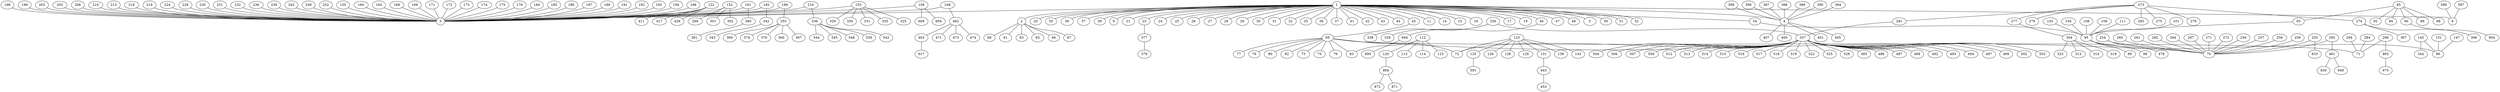 strict graph "" {
	graph ["edge"="{}",
		file="/Users/felicedeluca/Developer/UofA/mlgd/pipeline/impred/tmp_workspace/eucore/set2/layers/EUcore_Layer_8_drawing_improved.dot",
		"graph"="{'file': '/Users/felicedeluca/Developer/UofA/mlgd/pipeline/impred/tmp_workspace/eucore/set2/layers/EUcore_Layer_8_drawing_improved.dot'}",
		"node"="{'height': '', 'level': '', 'pos': '', 'width': ''}"
	];
	1	 [height=0.05,
		level=1,
		pos="7.57,-5616.57",
		width=0.05];
	11	 [height=0.05,
		level=1,
		pos="4996.59,-11034.67",
		width=0.05];
	1 -- 11;
	14	 [height=0.05,
		level=1,
		pos="-3781.22,-3482.44",
		width=0.05];
	1 -- 14;
	15	 [height=0.05,
		level=1,
		pos="-3898.43,-8057.79",
		width=0.05];
	1 -- 15;
	16	 [level=2,
		pos="318.54,-7829.94"];
	1 -- 16;
	17	 [height=0.05,
		level=1,
		pos="-1100.79,-3803.15",
		width=0.05];
	1 -- 17;
	19	 [level=2,
		pos="-2280.70,-6554.32"];
	1 -- 19;
	2	 [height=0.05,
		level=1,
		pos="-4876.56,-2733.58",
		width=0.05];
	1 -- 2;
	20	 [height=0.05,
		level=1,
		pos="-2894.02,-5503.12",
		width=0.05];
	1 -- 20;
	21	 [level=2,
		pos="-2273.79,-4661.39"];
	1 -- 21;
	23	 [height=0.05,
		level=1,
		pos="-1239.34,-9520.22",
		width=0.05];
	1 -- 23;
	24	 [level=2,
		pos="2174.21,-6540.05"];
	1 -- 24;
	25	 [level=2,
		pos="2178.89,-5675.60"];
	1 -- 25;
	26	 [level=2,
		pos="-2569.17,-3786.03"];
	1 -- 26;
	27	 [level=2,
		pos="-1179.01,-3606.13"];
	1 -- 27;
	28	 [height=0.05,
		level=1,
		pos="-2763.69,-2295.33",
		width=0.05];
	1 -- 28;
	29	 [level=2,
		pos="2229.00,-4061.60"];
	1 -- 29;
	3	 [height=0.05,
		level=1,
		pos="-254.42,-143.61",
		width=0.05];
	1 -- 3;
	30	 [height=0.05,
		level=1,
		pos="2998.79,-6287.83",
		width=0.05];
	1 -- 30;
	31	 [level=2,
		pos="1063.95,-2939.88"];
	1 -- 31;
	32	 [height=0.05,
		level=1,
		pos="-1498.06,-8111.49",
		width=0.05];
	1 -- 32;
	35	 [height=0.05,
		level=1,
		pos="-2655.69,-4939.78",
		width=0.05];
	1 -- 35;
	36	 [height=0.05,
		level=1,
		pos="-2084.76,-5965.16",
		width=0.05];
	1 -- 36;
	37	 [height=0.05,
		level=1,
		pos="2558.47,-4883.56",
		width=0.05];
	1 -- 37;
	4	 [height=0.05,
		level=1,
		pos="-2832.13,-11981.74",
		width=0.05];
	1 -- 4;
	41	 [height=0.05,
		level=1,
		pos="-120.76,-8688.07",
		width=0.05];
	1 -- 41;
	42	 [height=0.05,
		level=1,
		pos="-3619.57,-5378.24",
		width=0.05];
	1 -- 42;
	43	 [height=0.05,
		level=1,
		pos="-3287.28,-4352.95",
		width=0.05];
	1 -- 43;
	44	 [height=0.05,
		level=1,
		pos="-511.56,-7720.16",
		width=0.05];
	1 -- 44;
	45	 [height=0.05,
		level=1,
		pos="-5624.84,387.15",
		width=0.05];
	1 -- 45;
	46	 [height=0.05,
		level=1,
		pos="4401.13,-7197.55",
		width=0.05];
	1 -- 46;
	47	 [level=2,
		pos="-1693.70,-3456.98"];
	1 -- 47;
	48	 [height=0.05,
		level=1,
		pos="4555.14,-3317.63",
		width=0.05];
	1 -- 48;
	5	 [level=2,
		pos="-800.31,-2770.59"];
	1 -- 5;
	50	 [height=0.05,
		level=1,
		pos="-2888.46,-3512.56",
		width=0.05];
	1 -- 50;
	51	 [height=0.05,
		level=1,
		pos="-2867.22,-7033.76",
		width=0.05];
	1 -- 51;
	52	 [height=0.05,
		level=1,
		pos="-1946.67,-3920.06",
		width=0.05];
	1 -- 52;
	54	 [height=0.05,
		level=1,
		pos="-1082.07,-3267.51",
		width=0.05];
	1 -- 54;
	55	 [height=0.05,
		level=1,
		pos="2062.30,-3224.58",
		width=0.05];
	1 -- 55;
	56	 [level=2,
		pos="-2239.48,-5104.01"];
	1 -- 56;
	57	 [level=2,
		pos="-1696.16,-7113.89"];
	1 -- 57;
	59	 [height=0.05,
		level=1,
		pos="3076.23,-3629.86",
		width=0.05];
	1 -- 59;
	6	 [height=0.05,
		level=1,
		pos="7821.01,-7004.82",
		width=0.05];
	1 -- 6;
	9	 [height=0.05,
		level=1,
		pos="2319.75,-10103.43",
		width=0.05];
	1 -- 9;
	101	 [level=2,
		pos="-7818.68,2185.78"];
	95	 [height=0.05,
		level=1,
		pos="-7183.32,3064.95",
		width=0.05];
	101 -- 95;
	103	 [height=0.05,
		level=1,
		pos="-7428.19,6743.09",
		width=0.05];
	103 -- 95;
	104	 [height=0.05,
		level=1,
		pos="-6219.03,5532.56",
		width=0.05];
	104 -- 95;
	108	 [level=2,
		pos="-6891.71,5111.96"];
	108 -- 95;
	109	 [height=0.05,
		level=1,
		pos="-8146.47,5264.72",
		width=0.05];
	109 -- 95;
	111	 [height=0.05,
		level=1,
		pos="-7811.55,4720.56",
		width=0.05];
	111 -- 95;
	112	 [height=0.05,
		level=1,
		pos="-6822.98,11444.08",
		width=0.05];
	113	 [height=0.05,
		level=1,
		pos="-5277.98,12260.01",
		width=0.05];
	112 -- 113;
	114	 [height=0.05,
		level=1,
		pos="-6732.04,10653.67",
		width=0.05];
	112 -- 114;
	115	 [level=2,
		pos="-7261.86,13200.04"];
	112 -- 115;
	120	 [height=0.05,
		level=1,
		pos="-4739.92,13997.12",
		width=0.05];
	112 -- 120;
	83	 [height=0.05,
		level=1,
		pos="-10551.62,8870.47",
		width=0.05];
	112 -- 83;
	868	 [level=2,
		pos="-3266.42,14441.21"];
	120 -- 868;
	122	 [height=0.05,
		level=1,
		pos="-3837.67,4613.61",
		width=0.05];
	122 -- 3;
	411	 [level=2,
		pos="-4340.50,6181.21"];
	122 -- 411;
	417	 [height=0.05,
		level=1,
		pos="-3743.08,6813.09",
		width=0.05];
	122 -- 417;
	428	 [level=2,
		pos="-2913.51,5918.89"];
	122 -- 428;
	123	 [height=0.05,
		level=1,
		pos="-17395.91,2079.76",
		width=0.05];
	125	 [level=2,
		pos="-20288.81,412.50"];
	123 -- 125;
	126	 [level=2,
		pos="-17271.37,597.84"];
	123 -- 126;
	128	 [level=2,
		pos="-15565.07,3402.52"];
	123 -- 128;
	129	 [height=0.05,
		level=1,
		pos="-15754.20,2944.97",
		width=0.05];
	123 -- 129;
	131	 [level=2,
		pos="-18200.02,3054.13"];
	123 -- 131;
	139	 [level=2,
		pos="-16846.44,4090.16"];
	123 -- 139;
	143	 [level=2,
		pos="-19028.77,2526.67"];
	123 -- 143;
	72	 [height=0.05,
		level=1,
		pos="-12470.07,1206.11",
		width=0.05];
	123 -- 72;
	591	 [level=2,
		pos="-21339.10,854.93"];
	125 -- 591;
	443	 [level=2,
		pos="-21053.95,2625.00"];
	131 -- 443;
	145	 [level=2,
		pos="-7345.01,8438.57"];
	344	 [level=2,
		pos="-7764.09,9616.54"];
	145 -- 344;
	96	 [height=0.05,
		level=1,
		pos="-9531.72,6233.97",
		width=0.05];
	145 -- 96;
	147	 [level=2,
		pos="-9659.07,5374.03"];
	147 -- 96;
	151	 [height=0.05,
		level=1,
		pos="-9206.02,7913.39",
		width=0.05];
	151 -- 96;
	152	 [height=0.05,
		level=1,
		pos="2040.91,6074.63",
		width=0.05];
	299	 [height=0.05,
		level=1,
		pos="3207.19,6683.68",
		width=0.05];
	152 -- 299;
	152 -- 3;
	301	 [level=2,
		pos="2884.06,5882.37"];
	152 -- 301;
	302	 [level=2,
		pos="1956.99,6911.95"];
	152 -- 302;
	153	 [height=0.05,
		level=1,
		pos="4353.69,4061.44",
		width=0.05];
	153 -- 3;
	325	 [height=0.05,
		level=1,
		pos="5944.67,1496.87",
		width=0.05];
	153 -- 325;
	329	 [level=2,
		pos="5162.32,2390.26"];
	153 -- 329;
	330	 [level=2,
		pos="4383.66,2537.88"];
	153 -- 330;
	331	 [level=2,
		pos="5796.84,2684.86"];
	153 -- 331;
	335	 [height=0.05,
		level=1,
		pos="5905.20,2436.35",
		width=0.05];
	153 -- 335;
	155	 [level=2,
		pos="-1137.90,4300.88"];
	155 -- 3;
	156	 [level=2,
		pos="1226.65,4441.52"];
	156 -- 3;
	604	 [level=2,
		pos="141.18,4217.11"];
	156 -- 604;
	608	 [level=2,
		pos="154.63,4752.08"];
	156 -- 608;
	160	 [height=0.05,
		level=1,
		pos="1830.58,3904.12",
		width=0.05];
	160 -- 3;
	164	 [level=2,
		pos="2834.05,763.03"];
	164 -- 3;
	168	 [height=0.05,
		level=1,
		pos="1720.13,5041.34",
		width=0.05];
	168 -- 3;
	169	 [level=2,
		pos="211.12,-1203.25"];
	169 -- 3;
	171	 [level=2,
		pos="-3283.04,277.10"];
	171 -- 3;
	172	 [level=2,
		pos="-2349.25,985.13"];
	172 -- 3;
	173	 [level=2,
		pos="2713.66,-787.31"];
	173 -- 3;
	174	 [height=0.05,
		level=1,
		pos="2529.95,220.36",
		width=0.05];
	174 -- 3;
	175	 [level=2,
		pos="40.45,1923.28"];
	175 -- 3;
	179	 [level=2,
		pos="-1707.79,2144.19"];
	179 -- 3;
	181	 [height=0.05,
		level=1,
		pos="-1116.99,5931.62",
		width=0.05];
	181 -- 3;
	380	 [height=0.05,
		level=1,
		pos="148.63,7714.51",
		width=0.05];
	181 -- 380;
	182	 [height=0.05,
		level=1,
		pos="-783.84,5016.89",
		width=0.05];
	182 -- 3;
	342	 [level=2,
		pos="43.16,5555.17"];
	182 -- 342;
	184	 [level=2,
		pos="-106.73,1967.75"];
	184 -- 3;
	185	 [level=2,
		pos="820.96,-417.34"];
	185 -- 3;
	186	 [level=2,
		pos="1899.86,2065.89"];
	186 -- 3;
	187	 [height=0.05,
		level=1,
		pos="635.38,269.88",
		width=0.05];
	187 -- 3;
	188	 [height=0.05,
		level=1,
		pos="3199.34,3318.03",
		width=0.05];
	188 -- 3;
	355	 [level=2,
		pos="5501.50,8007.13"];
	188 -- 355;
	189	 [level=2,
		pos="910.64,-1678.41"];
	189 -- 3;
	191	 [level=2,
		pos="304.73,-607.12"];
	191 -- 3;
	192	 [level=2,
		pos="1618.21,-103.19"];
	192 -- 3;
	193	 [level=2,
		pos="-1285.31,-444.45"];
	193 -- 3;
	194	 [level=2,
		pos="520.60,516.16"];
	194 -- 3;
	196	 [level=2,
		pos="1494.91,-2219.32"];
	196 -- 3;
	198	 [level=2,
		pos="214.93,-2666.03"];
	198 -- 3;
	199	 [level=2,
		pos="-740.08,-1165.22"];
	199 -- 3;
	61	 [level=2,
		pos="-3979.49,-2058.54"];
	2 -- 61;
	63	 [height=0.05,
		level=1,
		pos="-5417.93,-1218.01",
		width=0.05];
	2 -- 63;
	65	 [level=2,
		pos="-5269.39,-3529.99"];
	2 -- 65;
	66	 [height=0.05,
		level=1,
		pos="-6429.73,196.31",
		width=0.05];
	2 -- 66;
	67	 [height=0.05,
		level=1,
		pos="-4970.69,-633.84",
		width=0.05];
	2 -- 67;
	68	 [height=0.05,
		level=1,
		pos="-4613.31,-1446.73",
		width=0.05];
	2 -- 68;
	203	 [level=2,
		pos="-1031.68,408.53"];
	203 -- 3;
	205	 [height=0.05,
		level=1,
		pos="501.86,-614.32",
		width=0.05];
	205 -- 3;
	206	 [level=2,
		pos="-972.06,1390.27"];
	206 -- 3;
	210	 [height=0.05,
		level=1,
		pos="4290.32,-347.46",
		width=0.05];
	210 -- 3;
	213	 [level=2,
		pos="278.81,-1045.84"];
	213 -- 3;
	216	 [height=0.05,
		level=1,
		pos="-1386.81,7238.85",
		width=0.05];
	216 -- 3;
	536	 [height=0.05,
		level=1,
		pos="3041.37,10328.79",
		width=0.05];
	216 -- 536;
	218	 [height=0.05,
		level=1,
		pos="-1300.48,1148.51",
		width=0.05];
	218 -- 3;
	219	 [level=2,
		pos="937.26,-312.41"];
	219 -- 3;
	224	 [height=0.05,
		level=1,
		pos="544.70,-441.26",
		width=0.05];
	224 -- 3;
	228	 [level=2,
		pos="-511.55,-1063.75"];
	228 -- 3;
	377	 [level=2,
		pos="-486.36,-9952.47"];
	23 -- 377;
	230	 [level=2,
		pos="-9.31,-2129.52"];
	230 -- 3;
	231	 [level=2,
		pos="-1536.17,338.74"];
	231 -- 3;
	232	 [height=0.05,
		level=1,
		pos="744.71,591.50",
		width=0.05];
	232 -- 3;
	236	 [height=0.05,
		level=1,
		pos="3554.75,559.80",
		width=0.05];
	236 -- 3;
	239	 [level=2,
		pos="-1376.44,-924.71"];
	239 -- 3;
	243	 [level=2,
		pos="1323.76,778.66"];
	243 -- 3;
	248	 [height=0.05,
		level=1,
		pos="4512.76,1395.69",
		width=0.05];
	248 -- 3;
	462	 [level=2,
		pos="8788.01,1183.82"];
	248 -- 462;
	249	 [level=2,
		pos="-1261.19,-300.02"];
	249 -- 3;
	252	 [level=2,
		pos="-2214.51,-76.04"];
	252 -- 3;
	254	 [level=2,
		pos="-18580.85,9041.46"];
	478	 [level=2,
		pos="-17597.37,9165.51"];
	254 -- 478;
	70	 [height=0.05,
		level=1,
		pos="-21282.60,8310.50",
		width=0.05];
	254 -- 70;
	255	 [level=2,
		pos="-22540.57,9034.14"];
	633	 [level=2,
		pos="-23228.92,9545.39"];
	255 -- 633;
	255 -- 70;
	256	 [level=2,
		pos="-20345.06,6942.82"];
	256 -- 70;
	257	 [height=0.05,
		level=1,
		pos="-23122.24,10885.43",
		width=0.05];
	257 -- 70;
	258	 [height=0.05,
		level=1,
		pos="-22828.64,6024.47",
		width=0.05];
	258 -- 70;
	259	 [level=2,
		pos="-21970.70,6092.64"];
	259 -- 70;
	260	 [level=2,
		pos="-19787.54,9321.52"];
	260 -- 70;
	261	 [level=2,
		pos="-21633.23,9807.09"];
	261 -- 70;
	262	 [height=0.05,
		level=1,
		pos="-20858.17,11258.72",
		width=0.05];
	262 -- 70;
	264	 [level=2,
		pos="-20688.77,6631.20"];
	264 -- 70;
	265	 [level=2,
		pos="-23294.42,7651.91"];
	461	 [level=2,
		pos="-24673.93,7674.10"];
	265 -- 461;
	265 -- 70;
	267	 [height=0.05,
		level=1,
		pos="-23113.81,8438.07",
		width=0.05];
	267 -- 70;
	271	 [level=2,
		pos="-20654.18,10101.68"];
	271 -- 70;
	272	 [level=2,
		pos="-19380.29,8042.49"];
	272 -- 70;
	273	 [height=0.05,
		level=1,
		pos="-16348.10,-7429.94",
		width=0.05];
	274	 [level=2,
		pos="-14345.15,-7831.91"];
	273 -- 274;
	275	 [level=2,
		pos="-16863.99,-8841.14"];
	273 -- 275;
	276	 [level=2,
		pos="-17054.61,-5774.60"];
	273 -- 276;
	277	 [height=0.05,
		level=1,
		pos="-14617.01,-10462.70",
		width=0.05];
	273 -- 277;
	279	 [level=2,
		pos="-15737.71,-8386.45"];
	273 -- 279;
	281	 [height=0.05,
		level=1,
		pos="-13979.54,-1535.53",
		width=0.05];
	273 -- 281;
	283	 [height=0.05,
		level=1,
		pos="-18462.44,-7524.16",
		width=0.05];
	273 -- 283;
	306	 [level=2,
		pos="-12743.25,-7758.14"];
	274 -- 306;
	307	 [level=2,
		pos="-13672.74,-8740.39"];
	274 -- 307;
	304	 [height=0.05,
		level=1,
		pos="-9654.54,-10960.98",
		width=0.05];
	277 -- 304;
	337	 [height=0.05,
		level=1,
		pos="-9064.93,-2577.94",
		width=0.05];
	281 -- 337;
	284	 [height=0.05,
		level=1,
		pos="-16711.62,12697.79",
		width=0.05];
	71	 [height=0.05,
		level=1,
		pos="-14264.16,9849.15",
		width=0.05];
	284 -- 71;
	294	 [level=2,
		pos="-15518.20,11004.10"];
	294 -- 71;
	296	 [height=0.05,
		level=1,
		pos="-14587.98,12265.94",
		width=0.05];
	296 -- 71;
	863	 [level=2,
		pos="-13292.97,13017.24"];
	296 -- 863;
	313	 [height=0.05,
		level=1,
		pos="-9402.74,-13172.97",
		width=0.05];
	304 -- 313;
	314	 [level=2,
		pos="-10214.10,-12583.42"];
	304 -- 314;
	319	 [level=2,
		pos="-11069.34,-11290.75"];
	304 -- 319;
	323	 [level=2,
		pos="-8279.11,-11227.46"];
	304 -- 323;
	336	 [level=2,
		pos="-11942.03,-1541.75"];
	336 -- 337;
	338	 [level=2,
		pos="-12194.22,-521.40"];
	336 -- 338;
	339	 [level=2,
		pos="-12992.76,-1051.48"];
	336 -- 339;
	483	 [level=2,
		pos="-9725.52,-367.70"];
	337 -- 483;
	486	 [level=2,
		pos="-7474.30,-4866.37"];
	337 -- 486;
	487	 [height=0.05,
		level=1,
		pos="-12721.39,-1921.92",
		width=0.05];
	337 -- 487;
	488	 [level=2,
		pos="-9072.05,328.91"];
	337 -- 488;
	492	 [height=0.05,
		level=1,
		pos="-6254.94,-2250.65",
		width=0.05];
	337 -- 492;
	493	 [level=2,
		pos="-6642.74,-1455.45"];
	337 -- 493;
	494	 [height=0.05,
		level=1,
		pos="-12359.46,-4043.63",
		width=0.05];
	337 -- 494;
	497	 [level=2,
		pos="-6654.59,-2692.23"];
	337 -- 497;
	499	 [level=2,
		pos="-8666.36,-179.28"];
	337 -- 499;
	502	 [height=0.05,
		level=1,
		pos="-9288.16,-5367.42",
		width=0.05];
	337 -- 502;
	503	 [height=0.05,
		level=1,
		pos="-11307.36,-1664.71",
		width=0.05];
	337 -- 503;
	504	 [height=0.05,
		level=1,
		pos="-6268.70,-4056.77",
		width=0.05];
	337 -- 504;
	506	 [height=0.05,
		level=1,
		pos="-5702.21,-4927.54",
		width=0.05];
	337 -- 506;
	507	 [height=0.05,
		level=1,
		pos="-10935.62,-5472.01",
		width=0.05];
	337 -- 507;
	509	 [height=0.05,
		level=1,
		pos="-6882.69,-2735.61",
		width=0.05];
	337 -- 509;
	512	 [level=2,
		pos="-7344.30,-4191.26"];
	337 -- 512;
	513	 [height=0.05,
		level=1,
		pos="-7840.85,141.31",
		width=0.05];
	337 -- 513;
	514	 [level=2,
		pos="-9996.39,-4865.06"];
	337 -- 514;
	515	 [height=0.05,
		level=1,
		pos="-7602.98,-4585.18",
		width=0.05];
	337 -- 515;
	516	 [height=0.05,
		level=1,
		pos="-8730.58,-6685.41",
		width=0.05];
	337 -- 516;
	517	 [level=2,
		pos="-11288.31,-2669.69"];
	337 -- 517;
	518	 [level=2,
		pos="-6853.35,-3639.60"];
	337 -- 518;
	519	 [level=2,
		pos="-7999.53,-397.04"];
	337 -- 519;
	522	 [height=0.05,
		level=1,
		pos="-11286.68,-689.73",
		width=0.05];
	337 -- 522;
	525	 [level=2,
		pos="-10979.89,-3955.19"];
	337 -- 525;
	528	 [level=2,
		pos="-7308.49,-1318.20"];
	337 -- 528;
	337 -- 72;
	343	 [level=2,
		pos="592.54,6400.08"];
	342 -- 343;
	360	 [level=2,
		pos="7384.04,7648.21"];
	355 -- 360;
	367	 [level=2,
		pos="4134.96,8263.80"];
	355 -- 367;
	369	 [level=2,
		pos="6894.64,9475.16"];
	355 -- 369;
	374	 [level=2,
		pos="5117.42,9898.30"];
	355 -- 374;
	376	 [level=2,
		pos="6638.08,8964.61"];
	355 -- 376;
	379	 [level=2,
		pos="87.63,-10512.98"];
	377 -- 379;
	381	 [height=0.05,
		level=1,
		pos="1114.67,8428.96",
		width=0.05];
	380 -- 381;
	387	 [height=0.05,
		level=1,
		pos="-3035.23,-14703.85",
		width=0.05];
	387 -- 4;
	388	 [level=2,
		pos="-747.76,-12276.45"];
	388 -- 4;
	389	 [height=0.05,
		level=1,
		pos="-341.79,-12998.26",
		width=0.05];
	389 -- 4;
	390	 [level=2,
		pos="-4177.38,-13673.86"];
	390 -- 4;
	394	 [height=0.05,
		level=1,
		pos="-5247.82,-13805.33",
		width=0.05];
	394 -- 4;
	398	 [level=2,
		pos="-3590.00,-10079.91"];
	398 -- 4;
	399	 [level=2,
		pos="-4799.93,-13214.01"];
	399 -- 4;
	400	 [height=0.05,
		level=1,
		pos="-1268.77,-14178.38",
		width=0.05];
	4 -- 400;
	401	 [level=2,
		pos="-2467.83,-13886.39"];
	4 -- 401;
	405	 [level=2,
		pos="-1388.88,-12967.42"];
	4 -- 405;
	407	 [level=2,
		pos="-5013.82,-11189.85"];
	4 -- 407;
	453	 [level=2,
		pos="-21966.67,1281.96"];
	443 -- 453;
	69	 [height=0.05,
		level=1,
		pos="-12723.87,5037.34",
		width=0.05];
	45 -- 69;
	694	 [level=2,
		pos="4785.00,-8200.86"];
	46 -- 694;
	830	 [level=2,
		pos="-25809.76,8409.79"];
	461 -- 830;
	949	 [level=2,
		pos="-26140.40,8066.84"];
	461 -- 949;
	463	 [level=2,
		pos="12387.87,-1064.48"];
	462 -- 463;
	471	 [level=2,
		pos="10011.28,-191.83"];
	462 -- 471;
	473	 [level=2,
		pos="10702.31,978.63"];
	462 -- 473;
	474	 [level=2,
		pos="9263.14,-375.47"];
	462 -- 474;
	617	 [level=2,
		pos="12574.94,-2149.37"];
	463 -- 617;
	539	 [level=2,
		pos="1932.37,11669.17"];
	536 -- 539;
	542	 [level=2,
		pos="4312.37,10806.64"];
	536 -- 542;
	544	 [height=0.05,
		level=1,
		pos="3879.20,9267.36",
		width=0.05];
	536 -- 544;
	545	 [level=2,
		pos="3965.66,9633.73"];
	536 -- 545;
	548	 [level=2,
		pos="3479.37,9066.13"];
	536 -- 548;
	54 -- 95;
	597	 [level=2,
		pos="9120.07,-7581.50"];
	597 -- 6;
	599	 [level=2,
		pos="8951.72,-7282.58"];
	599 -- 6;
	69 -- 70;
	69 -- 71;
	69 -- 72;
	73	 [level=2,
		pos="-12355.96,3480.25"];
	69 -- 73;
	75	 [height=0.05,
		level=1,
		pos="-11464.74,6871.22",
		width=0.05];
	69 -- 75;
	76	 [level=2,
		pos="-11710.34,5708.78"];
	69 -- 76;
	77	 [height=0.05,
		level=1,
		pos="-12841.81,7073.39",
		width=0.05];
	69 -- 77;
	79	 [height=0.05,
		level=1,
		pos="-14723.63,4928.90",
		width=0.05];
	69 -- 79;
	80	 [level=2,
		pos="-11346.08,3075.72"];
	69 -- 80;
	82	 [level=2,
		pos="-11611.14,3635.60"];
	69 -- 82;
	69 -- 83;
	695	 [level=2,
		pos="4841.98,-8966.81"];
	694 -- 695;
	85	 [height=0.05,
		level=1,
		pos="-4677.10,8713.45",
		width=0.05];
	86	 [level=2,
		pos="-4162.41,7855.43"];
	85 -- 86;
	88	 [height=0.05,
		level=1,
		pos="-5813.64,8999.53",
		width=0.05];
	85 -- 88;
	90	 [height=0.05,
		level=1,
		pos="-364.52,11134.79",
		width=0.05];
	85 -- 90;
	92	 [height=0.05,
		level=1,
		pos="-4140.19,10204.48",
		width=0.05];
	85 -- 92;
	93	 [height=0.05,
		level=1,
		pos="-6056.52,3551.66",
		width=0.05];
	85 -- 93;
	94	 [height=0.05,
		level=1,
		pos="-2724.37,11202.47",
		width=0.05];
	85 -- 94;
	975	 [level=2,
		pos="-13578.72,13720.41"];
	863 -- 975;
	871	 [level=2,
		pos="-2393.85,14167.39"];
	868 -- 871;
	872	 [level=2,
		pos="-2849.03,13351.41"];
	868 -- 872;
	954	 [height=0.05,
		level=1,
		pos="-527.31,9686.65",
		width=0.05];
	90 -- 954;
	93 -- 95;
	95 -- 96;
	98	 [height=0.05,
		level=1,
		pos="-6877.59,6299.20",
		width=0.05];
	95 -- 98;
	99	 [height=0.05,
		level=1,
		pos="-9220.20,3113.28",
		width=0.05];
	95 -- 99;
}
